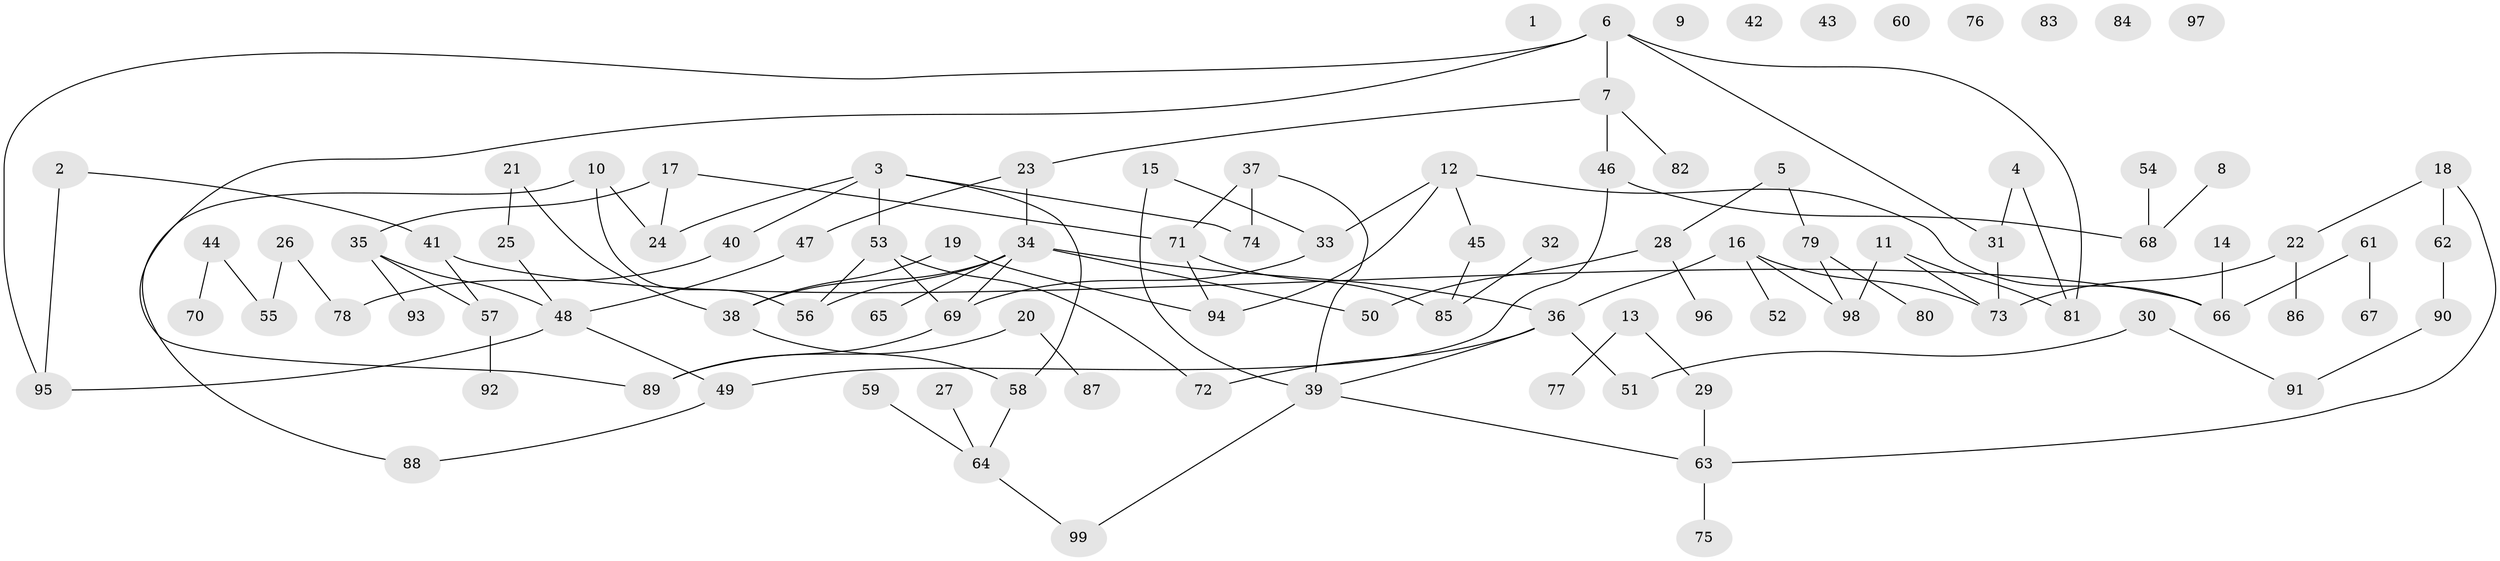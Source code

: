 // Generated by graph-tools (version 1.1) at 2025/13/03/09/25 04:13:05]
// undirected, 99 vertices, 115 edges
graph export_dot {
graph [start="1"]
  node [color=gray90,style=filled];
  1;
  2;
  3;
  4;
  5;
  6;
  7;
  8;
  9;
  10;
  11;
  12;
  13;
  14;
  15;
  16;
  17;
  18;
  19;
  20;
  21;
  22;
  23;
  24;
  25;
  26;
  27;
  28;
  29;
  30;
  31;
  32;
  33;
  34;
  35;
  36;
  37;
  38;
  39;
  40;
  41;
  42;
  43;
  44;
  45;
  46;
  47;
  48;
  49;
  50;
  51;
  52;
  53;
  54;
  55;
  56;
  57;
  58;
  59;
  60;
  61;
  62;
  63;
  64;
  65;
  66;
  67;
  68;
  69;
  70;
  71;
  72;
  73;
  74;
  75;
  76;
  77;
  78;
  79;
  80;
  81;
  82;
  83;
  84;
  85;
  86;
  87;
  88;
  89;
  90;
  91;
  92;
  93;
  94;
  95;
  96;
  97;
  98;
  99;
  2 -- 41;
  2 -- 95;
  3 -- 24;
  3 -- 40;
  3 -- 53;
  3 -- 58;
  3 -- 74;
  4 -- 31;
  4 -- 81;
  5 -- 28;
  5 -- 79;
  6 -- 7;
  6 -- 31;
  6 -- 81;
  6 -- 89;
  6 -- 95;
  7 -- 23;
  7 -- 46;
  7 -- 82;
  8 -- 68;
  10 -- 24;
  10 -- 56;
  10 -- 88;
  11 -- 73;
  11 -- 81;
  11 -- 98;
  12 -- 33;
  12 -- 45;
  12 -- 66;
  12 -- 94;
  13 -- 29;
  13 -- 77;
  14 -- 66;
  15 -- 33;
  15 -- 39;
  16 -- 36;
  16 -- 52;
  16 -- 73;
  16 -- 98;
  17 -- 24;
  17 -- 35;
  17 -- 71;
  18 -- 22;
  18 -- 62;
  18 -- 63;
  19 -- 38;
  19 -- 94;
  20 -- 87;
  20 -- 89;
  21 -- 25;
  21 -- 38;
  22 -- 73;
  22 -- 86;
  23 -- 34;
  23 -- 47;
  25 -- 48;
  26 -- 55;
  26 -- 78;
  27 -- 64;
  28 -- 50;
  28 -- 96;
  29 -- 63;
  30 -- 51;
  30 -- 91;
  31 -- 73;
  32 -- 85;
  33 -- 69;
  34 -- 36;
  34 -- 38;
  34 -- 50;
  34 -- 56;
  34 -- 65;
  34 -- 69;
  35 -- 48;
  35 -- 57;
  35 -- 93;
  36 -- 39;
  36 -- 51;
  36 -- 72;
  37 -- 39;
  37 -- 71;
  37 -- 74;
  38 -- 58;
  39 -- 63;
  39 -- 99;
  40 -- 78;
  41 -- 57;
  41 -- 66;
  44 -- 55;
  44 -- 70;
  45 -- 85;
  46 -- 49;
  46 -- 68;
  47 -- 48;
  48 -- 49;
  48 -- 95;
  49 -- 88;
  53 -- 56;
  53 -- 69;
  53 -- 72;
  54 -- 68;
  57 -- 92;
  58 -- 64;
  59 -- 64;
  61 -- 66;
  61 -- 67;
  62 -- 90;
  63 -- 75;
  64 -- 99;
  69 -- 89;
  71 -- 85;
  71 -- 94;
  79 -- 80;
  79 -- 98;
  90 -- 91;
}
